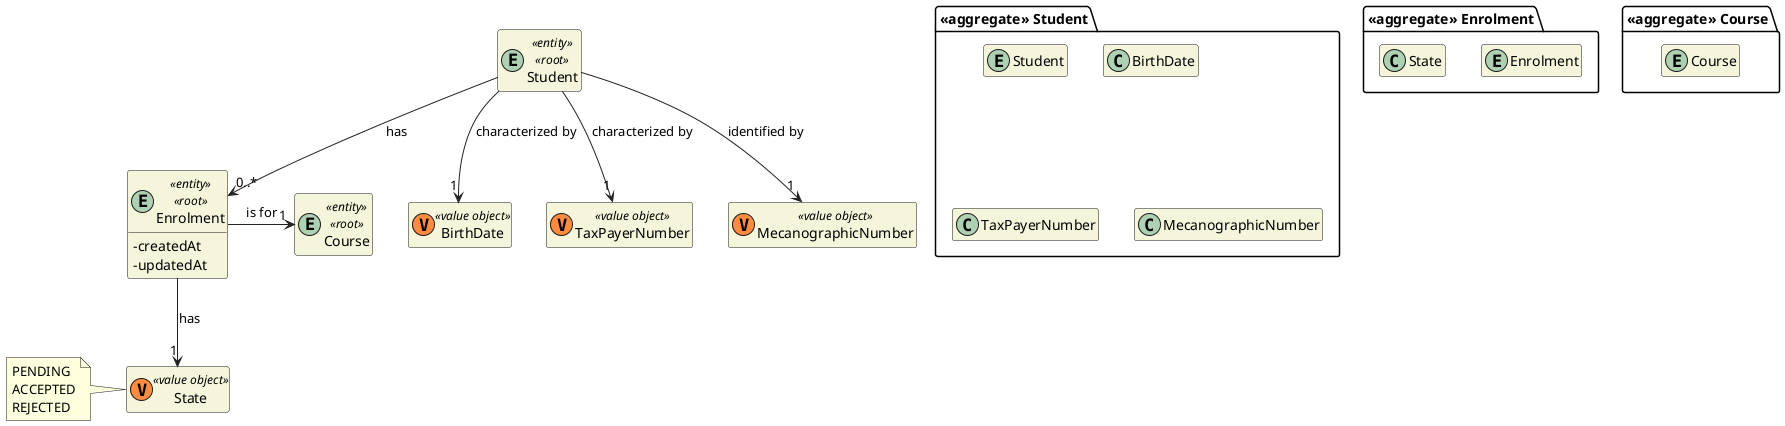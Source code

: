 @startuml US1008_DM
'https://plantuml.com/class-diagram

skinparam classAttributeIconSize 0
hide empty attributes
hide empty methods
skinparam classBackgroundColor beige
skinparam ArrowColor #222222

package "<<aggregate>> Enrolment" {
  entity Enrolment
}

entity Enrolment <<entity>> <<root>> {
}

package "<<aggregate>> Student" {
  entity Student

  class BirthDate
  class TaxPayerNumber
  class MecanographicNumber
}

entity Student <<entity>> <<root>> {
}


package "<<aggregate>> Enrolment" {
  entity Enrolment

  class State
}


entity Enrolment <<entity>> <<root>> {
  - createdAt
  - updatedAt
}

package "<<aggregate>> Student" {
  entity Student
}


entity Student <<entity>> <<root>> {
}

package "<<aggregate>> Course" {
  entity Course
}


entity Course <<entity>> <<root>> {
}

class State <<(V,#FF8B40) value object>> {}
note left of State
  PENDING
  ACCEPTED
  REJECTED
end note

Enrolment --> "1" State : has

Student --> "0..*" Enrolment : has
Enrolment -> "1" Course : is for

class BirthDate <<(V,#FF8B40) value object>> {}
class TaxPayerNumber <<(V,#FF8B40) value object>> {}
class MecanographicNumber <<(V,#FF8B40) value object>> {}

Student --> "1" BirthDate : characterized by
Student --> "1" TaxPayerNumber : characterized by
Student --> "1" MecanographicNumber : identified by

@enduml
